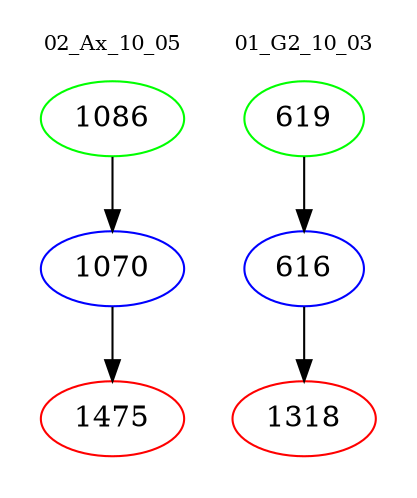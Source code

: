 digraph{
subgraph cluster_0 {
color = white
label = "02_Ax_10_05";
fontsize=10;
T0_1086 [label="1086", color="green"]
T0_1086 -> T0_1070 [color="black"]
T0_1070 [label="1070", color="blue"]
T0_1070 -> T0_1475 [color="black"]
T0_1475 [label="1475", color="red"]
}
subgraph cluster_1 {
color = white
label = "01_G2_10_03";
fontsize=10;
T1_619 [label="619", color="green"]
T1_619 -> T1_616 [color="black"]
T1_616 [label="616", color="blue"]
T1_616 -> T1_1318 [color="black"]
T1_1318 [label="1318", color="red"]
}
}
